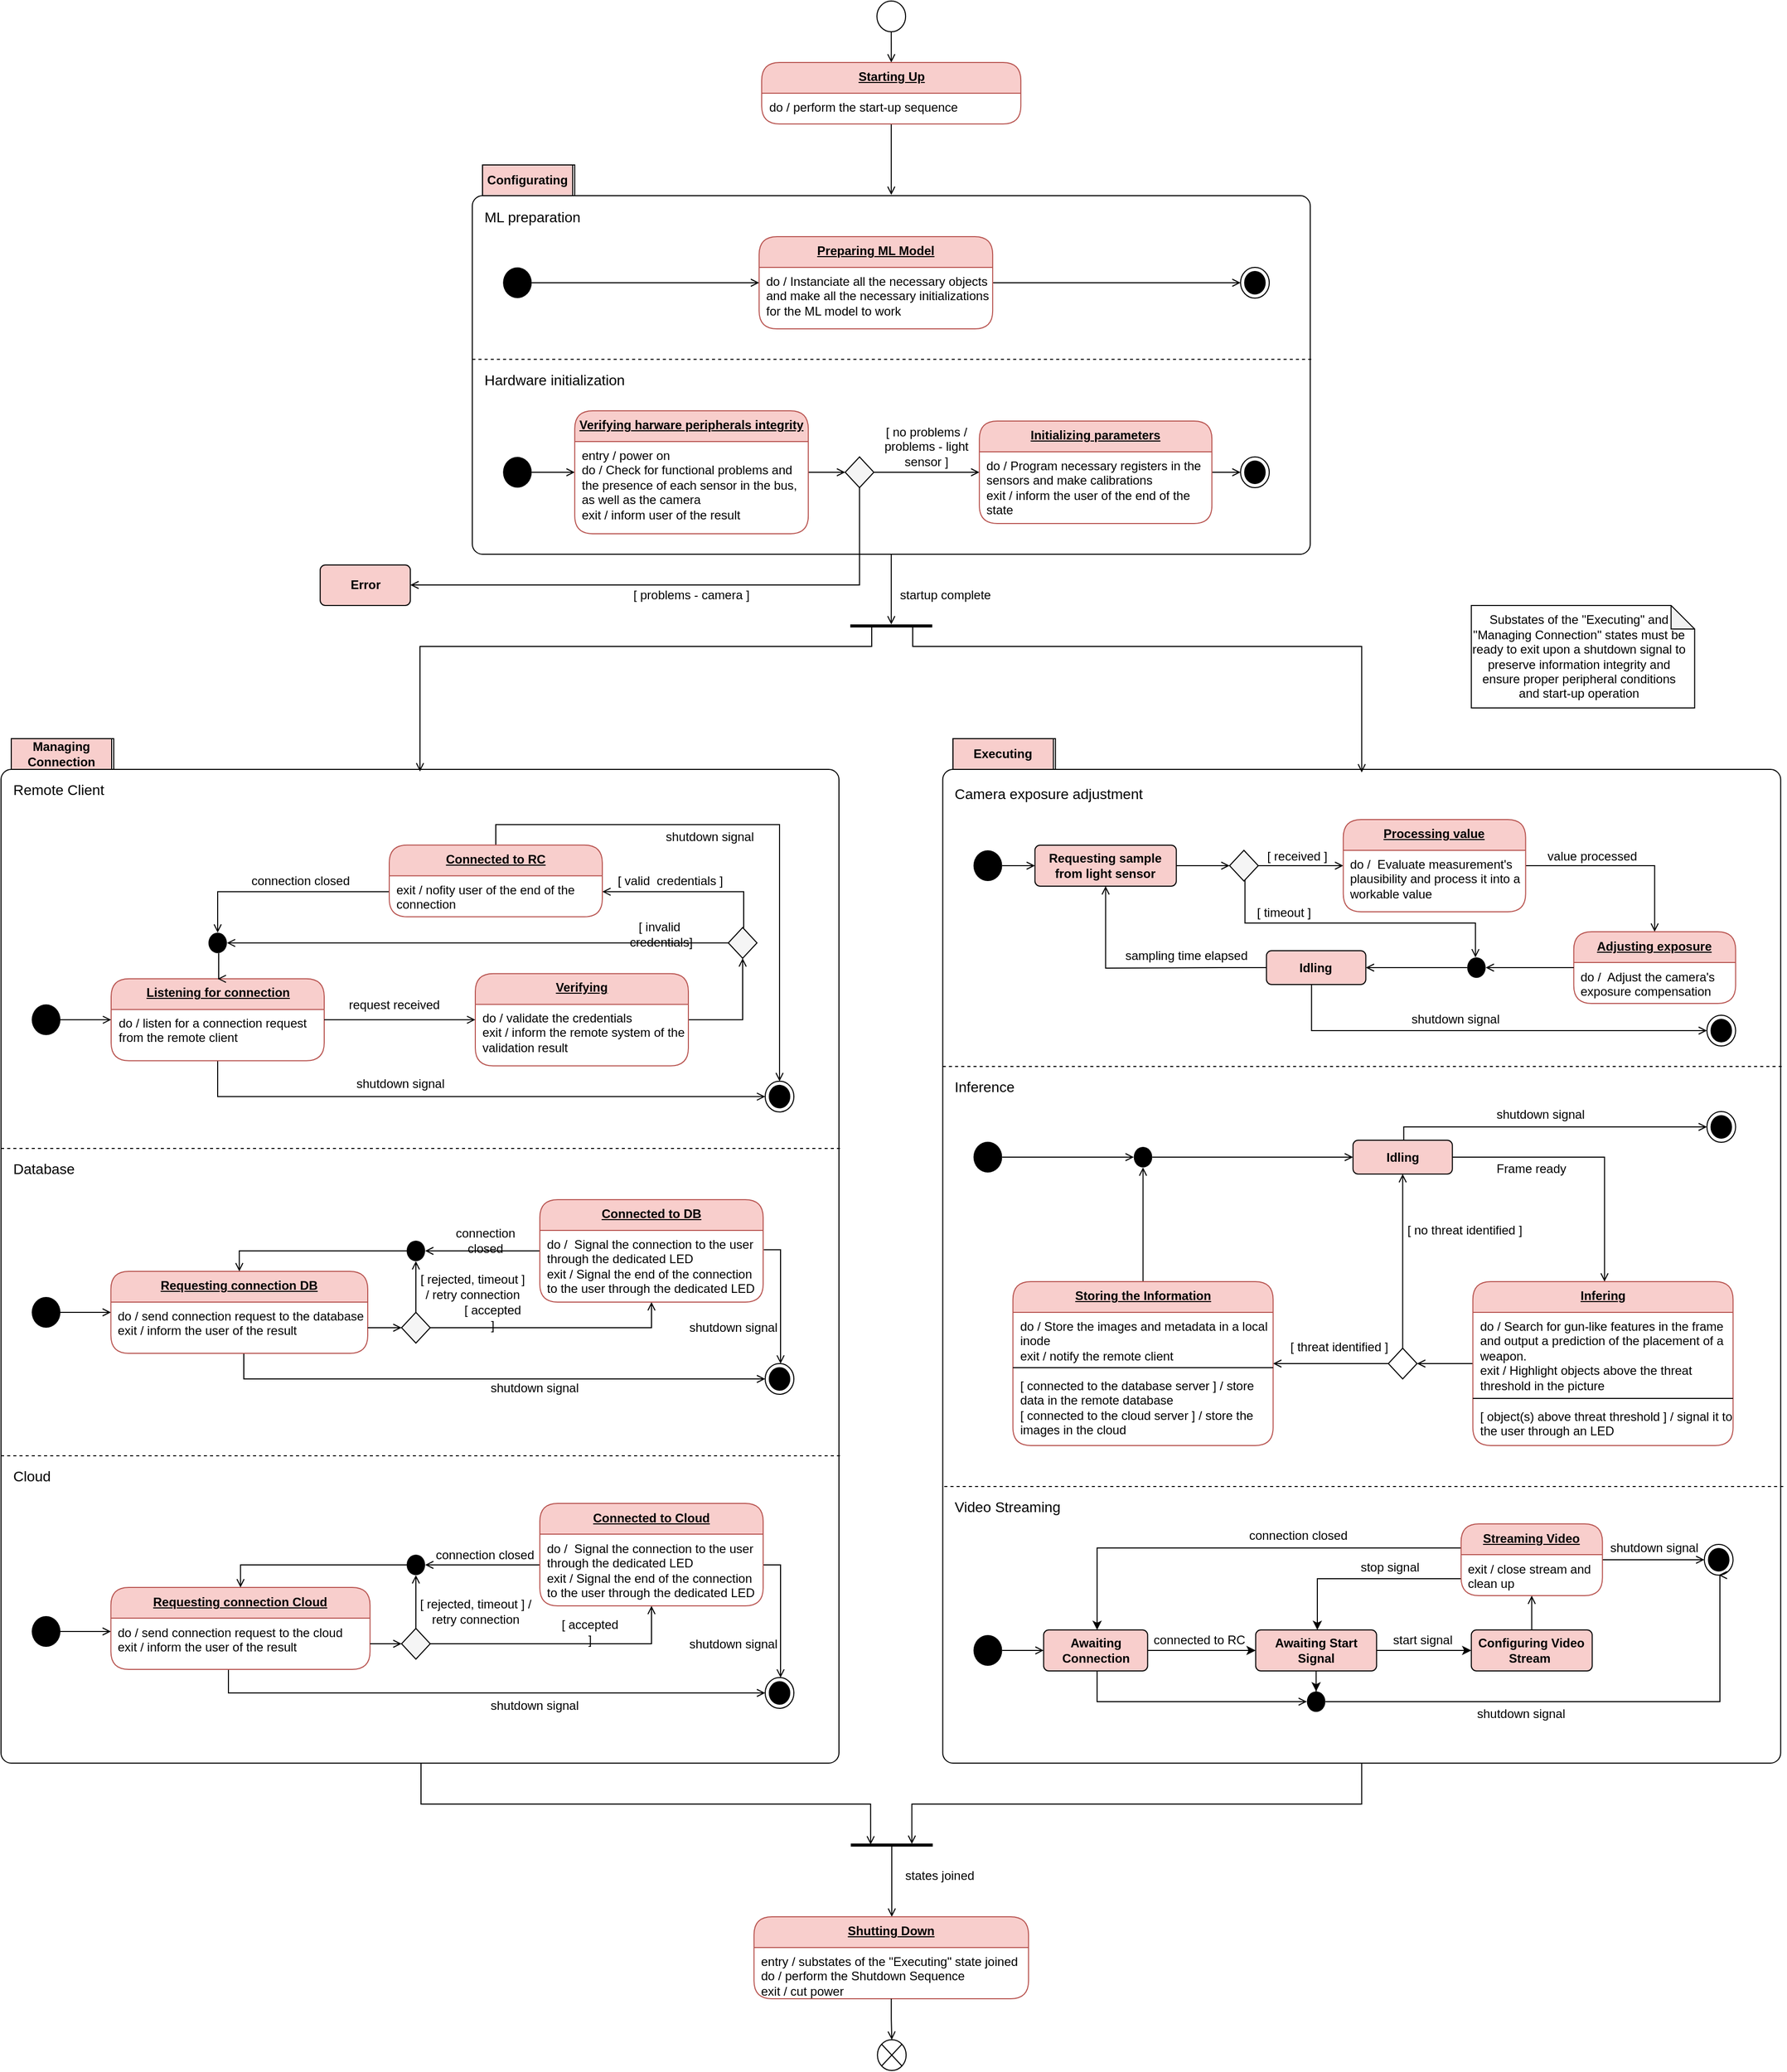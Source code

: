 <mxfile version="13.9.9" type="device" pages="2"><diagram name="Page-1" id="58cdce13-f638-feb5-8d6f-7d28b1aa9fa0"><mxGraphModel dx="4203" dy="3267" grid="1" gridSize="10" guides="1" tooltips="1" connect="1" arrows="1" fold="1" page="1" pageScale="1" pageWidth="1100" pageHeight="850" background="#ffffff" math="0" shadow="0"><root><mxCell id="0"/><mxCell id="1" parent="0"/><mxCell id="DucADYcGJqAcF8VRF9Ns-24" value="&lt;span style=&quot;font-weight: 700&quot;&gt;Configuration&lt;/span&gt;" style="shape=folder;align=center;verticalAlign=middle;fontStyle=0;tabWidth=100;tabHeight=30;tabPosition=left;html=1;boundedLbl=1;labelInHeader=1;rounded=1;absoluteArcSize=1;arcSize=10;" parent="1" vertex="1"><mxGeometry x="-408.92" y="-400" width="818" height="380" as="geometry"/></mxCell><mxCell id="fV2IdBADCiUxupxXAajR-170" style="edgeStyle=orthogonalEdgeStyle;rounded=0;orthogonalLoop=1;jettySize=auto;html=1;endArrow=open;endFill=0;" parent="1" source="DucADYcGJqAcF8VRF9Ns-26" target="fV2IdBADCiUxupxXAajR-7" edge="1"><mxGeometry relative="1" as="geometry"/></mxCell><mxCell id="DucADYcGJqAcF8VRF9Ns-26" value="" style="ellipse;fillColor=#ffffff;strokeColor=#000000;align=left;" parent="1" vertex="1"><mxGeometry x="-13.92" y="-560" width="28" height="30" as="geometry"/></mxCell><mxCell id="DucADYcGJqAcF8VRF9Ns-31" value="" style="ellipse;fillColor=#000000;strokeColor=none;align=left;" parent="1" vertex="1"><mxGeometry x="-378.92" y="-115" width="28" height="30" as="geometry"/></mxCell><mxCell id="DucADYcGJqAcF8VRF9Ns-62" style="edgeStyle=orthogonalEdgeStyle;rounded=0;orthogonalLoop=1;jettySize=auto;html=1;startArrow=none;startFill=0;endArrow=open;endFill=0;" parent="1" source="DucADYcGJqAcF8VRF9Ns-34" target="DucADYcGJqAcF8VRF9Ns-65" edge="1"><mxGeometry relative="1" as="geometry"><mxPoint x="-38.92" y="-100" as="targetPoint"/></mxGeometry></mxCell><mxCell id="DucADYcGJqAcF8VRF9Ns-74" style="edgeStyle=orthogonalEdgeStyle;rounded=0;orthogonalLoop=1;jettySize=auto;html=1;entryX=1;entryY=0.5;entryDx=0;entryDy=0;startArrow=open;startFill=0;endArrow=none;endFill=0;" parent="1" source="DucADYcGJqAcF8VRF9Ns-34" target="DucADYcGJqAcF8VRF9Ns-31" edge="1"><mxGeometry relative="1" as="geometry"/></mxCell><mxCell id="DucADYcGJqAcF8VRF9Ns-34" value="Verifying harware peripherals integrity" style="swimlane;fontStyle=5;align=center;verticalAlign=top;childLayout=stackLayout;horizontal=1;startSize=30;horizontalStack=0;resizeParent=1;resizeParentMax=0;resizeLast=0;collapsible=0;marginBottom=0;html=1;rounded=1;absoluteArcSize=1;arcSize=35;whiteSpace=wrap;strokeColor=#b85450;fillColor=#f8cecc;" parent="1" vertex="1"><mxGeometry x="-308.92" y="-160" width="228" height="120" as="geometry"/></mxCell><mxCell id="DucADYcGJqAcF8VRF9Ns-36" value="entry / power on&#10;do / Check for functional problems and the presence of each sensor in the bus, as well as the camera&#10;exit / inform user of the result" style="fillColor=none;strokeColor=none;align=left;verticalAlign=top;spacingLeft=5;whiteSpace=wrap;" parent="DucADYcGJqAcF8VRF9Ns-34" vertex="1"><mxGeometry y="30" width="228" height="90" as="geometry"/></mxCell><mxCell id="DucADYcGJqAcF8VRF9Ns-73" style="edgeStyle=orthogonalEdgeStyle;rounded=0;orthogonalLoop=1;jettySize=auto;html=1;entryX=0;entryY=0.5;entryDx=0;entryDy=0;startArrow=none;startFill=0;endArrow=open;endFill=0;" parent="1" source="DucADYcGJqAcF8VRF9Ns-57" target="DucADYcGJqAcF8VRF9Ns-72" edge="1"><mxGeometry relative="1" as="geometry"/></mxCell><mxCell id="DucADYcGJqAcF8VRF9Ns-57" value="Initializing parameters" style="swimlane;fontStyle=5;align=center;verticalAlign=top;childLayout=stackLayout;horizontal=1;startSize=30;horizontalStack=0;resizeParent=1;resizeParentMax=0;resizeLast=0;collapsible=0;marginBottom=0;html=1;rounded=1;absoluteArcSize=1;arcSize=35;whiteSpace=wrap;strokeColor=#b85450;fillColor=#f8cecc;" parent="1" vertex="1"><mxGeometry x="86.08" y="-150" width="227" height="100" as="geometry"/></mxCell><mxCell id="DucADYcGJqAcF8VRF9Ns-58" value="do / Program necessary registers in the sensors and make calibrations&#10;exit / inform the user of the end of the state" style="fillColor=none;strokeColor=none;align=left;verticalAlign=top;spacingLeft=5;whiteSpace=wrap;" parent="DucADYcGJqAcF8VRF9Ns-57" vertex="1"><mxGeometry y="30" width="227" height="70" as="geometry"/></mxCell><mxCell id="DucADYcGJqAcF8VRF9Ns-63" value="[ no problems / problems - light sensor&amp;nbsp;]" style="text;html=1;strokeColor=none;fillColor=none;align=center;verticalAlign=middle;whiteSpace=wrap;rounded=0;" parent="1" vertex="1"><mxGeometry x="-14.92" y="-135" width="99" height="20" as="geometry"/></mxCell><mxCell id="DucADYcGJqAcF8VRF9Ns-66" style="edgeStyle=orthogonalEdgeStyle;rounded=0;orthogonalLoop=1;jettySize=auto;html=1;exitX=1;exitY=0.5;exitDx=0;exitDy=0;startArrow=none;startFill=0;endArrow=open;endFill=0;" parent="1" source="DucADYcGJqAcF8VRF9Ns-65" target="DucADYcGJqAcF8VRF9Ns-57" edge="1"><mxGeometry relative="1" as="geometry"><Array as="points"/></mxGeometry></mxCell><mxCell id="DucADYcGJqAcF8VRF9Ns-69" style="edgeStyle=orthogonalEdgeStyle;rounded=0;orthogonalLoop=1;jettySize=auto;html=1;exitX=0.5;exitY=1;exitDx=0;exitDy=0;startArrow=none;startFill=0;endArrow=open;endFill=0;" parent="1" source="DucADYcGJqAcF8VRF9Ns-65" target="DucADYcGJqAcF8VRF9Ns-154" edge="1"><mxGeometry relative="1" as="geometry"><mxPoint x="818.83" y="-142" as="targetPoint"/><Array as="points"><mxPoint x="-30" y="10"/></Array></mxGeometry></mxCell><mxCell id="DucADYcGJqAcF8VRF9Ns-65" value="" style="rhombus;fillColor=#f5f5f5;fontColor=#333333;" parent="1" vertex="1"><mxGeometry x="-44.92" y="-115" width="28" height="30" as="geometry"/></mxCell><mxCell id="DucADYcGJqAcF8VRF9Ns-70" value="[ problems - camera ]" style="text;html=1;strokeColor=none;fillColor=none;align=center;verticalAlign=middle;whiteSpace=wrap;rounded=0;" parent="1" vertex="1"><mxGeometry x="-258.92" y="10" width="128" height="20" as="geometry"/></mxCell><mxCell id="DucADYcGJqAcF8VRF9Ns-72" value="" style="ellipse;html=1;shape=endState;fillColor=#000000;strokeColor=#000000;align=left;" parent="1" vertex="1"><mxGeometry x="341.08" y="-115" width="28" height="30" as="geometry"/></mxCell><mxCell id="DucADYcGJqAcF8VRF9Ns-78" value="startup complete" style="text;html=1;strokeColor=none;fillColor=none;align=center;verticalAlign=middle;whiteSpace=wrap;rounded=0;" parent="1" vertex="1"><mxGeometry x="1" y="10" width="104" height="20" as="geometry"/></mxCell><mxCell id="fV2IdBADCiUxupxXAajR-167" style="edgeStyle=orthogonalEdgeStyle;rounded=0;orthogonalLoop=1;jettySize=auto;html=1;endArrow=open;endFill=0;entryX=0.128;entryY=0.255;entryDx=0;entryDy=0;entryPerimeter=0;" parent="1" source="DucADYcGJqAcF8VRF9Ns-80" target="fV2IdBADCiUxupxXAajR-166" edge="1"><mxGeometry relative="1" as="geometry"><Array as="points"><mxPoint x="460" y="1200"/><mxPoint x="21" y="1200"/></Array></mxGeometry></mxCell><mxCell id="DucADYcGJqAcF8VRF9Ns-80" value="Execution" style="shape=folder;align=center;verticalAlign=middle;fontStyle=0;tabWidth=110;tabHeight=30;tabPosition=left;html=1;boundedLbl=1;labelInHeader=1;rounded=1;absoluteArcSize=1;arcSize=10;" parent="1" vertex="1"><mxGeometry x="50.33" y="160" width="818" height="1000" as="geometry"/></mxCell><mxCell id="DucADYcGJqAcF8VRF9Ns-86" style="edgeStyle=orthogonalEdgeStyle;rounded=0;orthogonalLoop=1;jettySize=auto;html=1;startArrow=none;startFill=0;endArrow=open;endFill=0;entryX=0;entryY=0.5;entryDx=0;entryDy=0;" parent="1" source="DucADYcGJqAcF8VRF9Ns-85" target="DucADYcGJqAcF8VRF9Ns-94" edge="1"><mxGeometry relative="1" as="geometry"><mxPoint x="170.33" y="284" as="targetPoint"/><Array as="points"><mxPoint x="120.33" y="284"/><mxPoint x="120.33" y="284"/></Array></mxGeometry></mxCell><mxCell id="DucADYcGJqAcF8VRF9Ns-85" value="" style="ellipse;fillColor=#000000;strokeColor=none;align=left;" parent="1" vertex="1"><mxGeometry x="80.33" y="269" width="28" height="30" as="geometry"/></mxCell><mxCell id="DucADYcGJqAcF8VRF9Ns-96" style="edgeStyle=orthogonalEdgeStyle;rounded=0;orthogonalLoop=1;jettySize=auto;html=1;entryX=0;entryY=0.5;entryDx=0;entryDy=0;startArrow=none;startFill=0;endArrow=open;endFill=0;" parent="1" source="DucADYcGJqAcF8VRF9Ns-94" target="DucADYcGJqAcF8VRF9Ns-95" edge="1"><mxGeometry relative="1" as="geometry"/></mxCell><mxCell id="DucADYcGJqAcF8VRF9Ns-94" value="&lt;span&gt;Requesting sample from light sensor&lt;/span&gt;" style="html=1;align=center;verticalAlign=middle;rounded=1;absoluteArcSize=1;arcSize=10;dashed=0;whiteSpace=wrap;fillColor=#f8cecc;fontStyle=1;" parent="1" vertex="1"><mxGeometry x="140.33" y="264" width="138" height="40" as="geometry"/></mxCell><mxCell id="DucADYcGJqAcF8VRF9Ns-100" style="edgeStyle=orthogonalEdgeStyle;rounded=0;orthogonalLoop=1;jettySize=auto;html=1;exitX=1;exitY=0.5;exitDx=0;exitDy=0;startArrow=none;startFill=0;endArrow=open;endFill=0;" parent="1" source="DucADYcGJqAcF8VRF9Ns-95" target="DucADYcGJqAcF8VRF9Ns-102" edge="1"><mxGeometry relative="1" as="geometry"><mxPoint x="430.33" y="284" as="targetPoint"/></mxGeometry></mxCell><mxCell id="fV2IdBADCiUxupxXAajR-5" style="edgeStyle=orthogonalEdgeStyle;rounded=0;orthogonalLoop=1;jettySize=auto;html=1;endArrow=open;endFill=0;" parent="1" source="DucADYcGJqAcF8VRF9Ns-95" target="fV2IdBADCiUxupxXAajR-3" edge="1"><mxGeometry relative="1" as="geometry"><Array as="points"><mxPoint x="345.33" y="340"/><mxPoint x="570.33" y="340"/></Array></mxGeometry></mxCell><mxCell id="DucADYcGJqAcF8VRF9Ns-95" value="" style="rhombus;align=left;fillColor=#f5f5f5;fontColor=#333333;" parent="1" vertex="1"><mxGeometry x="330.33" y="269" width="28" height="30" as="geometry"/></mxCell><mxCell id="DucADYcGJqAcF8VRF9Ns-98" value="[ timeout ]" style="text;html=1;strokeColor=none;fillColor=none;align=center;verticalAlign=middle;whiteSpace=wrap;rounded=0;" parent="1" vertex="1"><mxGeometry x="350.33" y="320" width="66.5" height="20" as="geometry"/></mxCell><mxCell id="DucADYcGJqAcF8VRF9Ns-101" value="[ received ]" style="text;html=1;strokeColor=none;fillColor=none;align=center;verticalAlign=middle;whiteSpace=wrap;rounded=0;" parent="1" vertex="1"><mxGeometry x="366.33" y="264.5" width="61" height="20" as="geometry"/></mxCell><mxCell id="mXYx6gCEeJwD251SfYrL-19" style="edgeStyle=orthogonalEdgeStyle;rounded=0;orthogonalLoop=1;jettySize=auto;html=1;endArrow=open;endFill=0;" parent="1" source="DucADYcGJqAcF8VRF9Ns-102" target="DucADYcGJqAcF8VRF9Ns-157" edge="1"><mxGeometry relative="1" as="geometry"><Array as="points"/><mxPoint x="736.33" y="284" as="targetPoint"/></mxGeometry></mxCell><mxCell id="DucADYcGJqAcF8VRF9Ns-102" value="Processing value" style="swimlane;fontStyle=5;align=center;verticalAlign=top;childLayout=stackLayout;horizontal=1;startSize=30;horizontalStack=0;resizeParent=1;resizeParentMax=0;resizeLast=0;collapsible=0;marginBottom=0;html=1;rounded=1;absoluteArcSize=1;arcSize=35;whiteSpace=wrap;strokeColor=#b85450;fillColor=#f8cecc;" parent="1" vertex="1"><mxGeometry x="441.33" y="239" width="178" height="90" as="geometry"/></mxCell><mxCell id="DucADYcGJqAcF8VRF9Ns-103" value="do /  Evaluate measurement's plausibility and process it into a workable value" style="fillColor=none;strokeColor=none;align=left;verticalAlign=top;spacingLeft=5;whiteSpace=wrap;" parent="DucADYcGJqAcF8VRF9Ns-102" vertex="1"><mxGeometry y="30" width="178" height="60" as="geometry"/></mxCell><mxCell id="DucADYcGJqAcF8VRF9Ns-113" style="edgeStyle=orthogonalEdgeStyle;rounded=0;orthogonalLoop=1;jettySize=auto;html=1;entryX=0.5;entryY=1;entryDx=0;entryDy=0;startArrow=none;startFill=0;endArrow=open;endFill=0;exitX=0;exitY=0.5;exitDx=0;exitDy=0;" parent="1" source="DucADYcGJqAcF8VRF9Ns-108" target="DucADYcGJqAcF8VRF9Ns-94" edge="1"><mxGeometry relative="1" as="geometry"><Array as="points"><mxPoint x="321.33" y="384"/><mxPoint x="210.33" y="384"/></Array></mxGeometry></mxCell><mxCell id="DmFrZ-7UMDf8c-4upSN6-41" style="edgeStyle=orthogonalEdgeStyle;rounded=0;orthogonalLoop=1;jettySize=auto;html=1;exitX=0.5;exitY=1;exitDx=0;exitDy=0;endArrow=open;endFill=0;" parent="1" source="DucADYcGJqAcF8VRF9Ns-108" target="DmFrZ-7UMDf8c-4upSN6-40" edge="1"><mxGeometry relative="1" as="geometry"><Array as="points"><mxPoint x="410.33" y="445"/></Array></mxGeometry></mxCell><mxCell id="DucADYcGJqAcF8VRF9Ns-108" value="&lt;span&gt;Idling&lt;/span&gt;" style="html=1;align=center;verticalAlign=middle;rounded=1;absoluteArcSize=1;arcSize=10;dashed=0;whiteSpace=wrap;fillColor=#f8cecc;fontStyle=1;" parent="1" vertex="1"><mxGeometry x="366.33" y="367" width="97" height="33" as="geometry"/></mxCell><mxCell id="DucADYcGJqAcF8VRF9Ns-114" value="sampling time elapsed&amp;nbsp;" style="text;html=1;strokeColor=none;fillColor=none;align=center;verticalAlign=middle;whiteSpace=wrap;rounded=0;" parent="1" vertex="1"><mxGeometry x="216.33" y="360" width="148" height="23" as="geometry"/></mxCell><mxCell id="DucADYcGJqAcF8VRF9Ns-124" value="" style="endArrow=none;dashed=1;html=1;" parent="1" edge="1"><mxGeometry width="50" height="50" relative="1" as="geometry"><mxPoint x="50.33" y="480" as="sourcePoint"/><mxPoint x="870.33" y="480" as="targetPoint"/></mxGeometry></mxCell><mxCell id="DmFrZ-7UMDf8c-4upSN6-38" style="edgeStyle=orthogonalEdgeStyle;rounded=0;orthogonalLoop=1;jettySize=auto;html=1;endArrow=open;endFill=0;" parent="1" source="DucADYcGJqAcF8VRF9Ns-126" target="DmFrZ-7UMDf8c-4upSN6-36" edge="1"><mxGeometry relative="1" as="geometry"/></mxCell><mxCell id="DucADYcGJqAcF8VRF9Ns-126" value="" style="ellipse;fillColor=#000000;strokeColor=none;align=left;" parent="1" vertex="1"><mxGeometry x="80.33" y="553.5" width="28" height="30" as="geometry"/></mxCell><mxCell id="DucADYcGJqAcF8VRF9Ns-141" style="edgeStyle=orthogonalEdgeStyle;rounded=0;orthogonalLoop=1;jettySize=auto;html=1;startArrow=none;startFill=0;endArrow=open;endFill=0;" parent="1" source="mXYx6gCEeJwD251SfYrL-42" target="mXYx6gCEeJwD251SfYrL-59" edge="1"><mxGeometry relative="1" as="geometry"><mxPoint x="512.33" y="547" as="sourcePoint"/><mxPoint x="498.33" y="547" as="targetPoint"/><Array as="points"><mxPoint x="696.33" y="568"/></Array></mxGeometry></mxCell><mxCell id="DucADYcGJqAcF8VRF9Ns-142" value="Frame ready" style="text;html=1;strokeColor=none;fillColor=none;align=center;verticalAlign=middle;whiteSpace=wrap;rounded=0;" parent="1" vertex="1"><mxGeometry x="560.33" y="570" width="130" height="20" as="geometry"/></mxCell><mxCell id="DucADYcGJqAcF8VRF9Ns-154" value="&lt;span&gt;Error&lt;br&gt;&lt;/span&gt;" style="html=1;align=center;verticalAlign=middle;rounded=1;absoluteArcSize=1;arcSize=10;dashed=0;whiteSpace=wrap;fillColor=#f8cecc;fontStyle=1;" parent="1" vertex="1"><mxGeometry x="-557.42" y="-9.5" width="88" height="39.5" as="geometry"/></mxCell><mxCell id="y1EkUKJv1nsZzIBOfivF-90" style="edgeStyle=orthogonalEdgeStyle;rounded=0;orthogonalLoop=1;jettySize=auto;html=1;endArrow=open;endFill=0;fontSize=26;" parent="1" source="fV2IdBADCiUxupxXAajR-3" target="DucADYcGJqAcF8VRF9Ns-108" edge="1"><mxGeometry relative="1" as="geometry"/></mxCell><mxCell id="DucADYcGJqAcF8VRF9Ns-157" value="Adjusting exposure" style="swimlane;fontStyle=5;align=center;verticalAlign=top;childLayout=stackLayout;horizontal=1;startSize=30;horizontalStack=0;resizeParent=1;resizeParentMax=0;resizeLast=0;collapsible=0;marginBottom=0;html=1;rounded=1;absoluteArcSize=1;arcSize=35;whiteSpace=wrap;strokeColor=#b85450;fillColor=#f8cecc;" parent="1" vertex="1"><mxGeometry x="666.33" y="348.5" width="158" height="70" as="geometry"/></mxCell><mxCell id="DucADYcGJqAcF8VRF9Ns-158" value="do /  Adjust the camera's exposure compensation" style="fillColor=none;strokeColor=none;align=left;verticalAlign=top;spacingLeft=5;whiteSpace=wrap;" parent="DucADYcGJqAcF8VRF9Ns-157" vertex="1"><mxGeometry y="30" width="158" height="40" as="geometry"/></mxCell><mxCell id="DucADYcGJqAcF8VRF9Ns-166" value="Executing" style="rounded=0;whiteSpace=wrap;html=1;align=center;fillColor=#f8cecc;fontStyle=1;" parent="1" vertex="1"><mxGeometry x="60.33" y="160" width="98" height="30" as="geometry"/></mxCell><mxCell id="DucADYcGJqAcF8VRF9Ns-167" value="Configurating" style="rounded=0;whiteSpace=wrap;html=1;align=center;fillColor=#f8cecc;fontStyle=1;" parent="1" vertex="1"><mxGeometry x="-398.92" y="-400" width="88" height="30" as="geometry"/></mxCell><mxCell id="mXYx6gCEeJwD251SfYrL-16" value="value processed" style="text;html=1;strokeColor=none;fillColor=none;align=center;verticalAlign=middle;whiteSpace=wrap;rounded=0;" parent="1" vertex="1"><mxGeometry x="639.33" y="264.5" width="91" height="20" as="geometry"/></mxCell><mxCell id="DmFrZ-7UMDf8c-4upSN6-47" style="edgeStyle=orthogonalEdgeStyle;rounded=0;orthogonalLoop=1;jettySize=auto;html=1;endArrow=open;endFill=0;" parent="1" source="mXYx6gCEeJwD251SfYrL-42" target="DmFrZ-7UMDf8c-4upSN6-46" edge="1"><mxGeometry relative="1" as="geometry"><Array as="points"><mxPoint x="500.33" y="539"/></Array></mxGeometry></mxCell><mxCell id="mXYx6gCEeJwD251SfYrL-42" value="&lt;span&gt;Idling&lt;/span&gt;" style="html=1;align=center;verticalAlign=middle;rounded=1;absoluteArcSize=1;arcSize=10;dashed=0;whiteSpace=wrap;fillColor=#f8cecc;fontStyle=1;" parent="1" vertex="1"><mxGeometry x="450.83" y="552" width="97" height="33" as="geometry"/></mxCell><mxCell id="y1EkUKJv1nsZzIBOfivF-97" style="edgeStyle=orthogonalEdgeStyle;rounded=0;orthogonalLoop=1;jettySize=auto;html=1;endArrow=open;endFill=0;fontSize=26;" parent="1" source="mXYx6gCEeJwD251SfYrL-59" target="y1EkUKJv1nsZzIBOfivF-94" edge="1"><mxGeometry relative="1" as="geometry"><mxPoint x="698.33" y="700" as="targetPoint"/></mxGeometry></mxCell><mxCell id="mXYx6gCEeJwD251SfYrL-59" value="Infering" style="swimlane;fontStyle=5;align=center;verticalAlign=top;childLayout=stackLayout;horizontal=1;startSize=30;horizontalStack=0;resizeParent=1;resizeParentMax=0;resizeLast=0;collapsible=0;marginBottom=0;html=1;rounded=1;absoluteArcSize=1;arcSize=35;whiteSpace=wrap;strokeColor=#b85450;fillColor=#f8cecc;" parent="1" vertex="1"><mxGeometry x="567.83" y="690" width="254" height="160" as="geometry"/></mxCell><mxCell id="mXYx6gCEeJwD251SfYrL-60" value="do / Search for gun-like features in the frame and output a prediction of the placement of a weapon.&#10;exit / Highlight objects above the threat threshold in the picture" style="fillColor=none;strokeColor=none;align=left;verticalAlign=top;spacingLeft=5;whiteSpace=wrap;" parent="mXYx6gCEeJwD251SfYrL-59" vertex="1"><mxGeometry y="30" width="254" height="80" as="geometry"/></mxCell><mxCell id="mXYx6gCEeJwD251SfYrL-61" value="" style="line;strokeWidth=1;fillColor=none;align=left;verticalAlign=middle;spacingTop=-1;spacingLeft=3;spacingRight=3;rotatable=0;labelPosition=right;points=[];portConstraint=eastwest;" parent="mXYx6gCEeJwD251SfYrL-59" vertex="1"><mxGeometry y="110" width="254" height="8" as="geometry"/></mxCell><mxCell id="mXYx6gCEeJwD251SfYrL-62" value="[ object(s) above threat threshold ] / signal it to the user through an LED" style="text;html=1;strokeColor=none;fillColor=none;align=left;verticalAlign=top;whiteSpace=wrap;rounded=0;spacingLeft=5;" parent="mXYx6gCEeJwD251SfYrL-59" vertex="1"><mxGeometry y="118" width="254" height="42" as="geometry"/></mxCell><mxCell id="mXYx6gCEeJwD251SfYrL-88" style="edgeStyle=orthogonalEdgeStyle;rounded=0;orthogonalLoop=1;jettySize=auto;html=1;endArrow=open;endFill=0;" parent="1" source="mXYx6gCEeJwD251SfYrL-81" target="mXYx6gCEeJwD251SfYrL-87" edge="1"><mxGeometry relative="1" as="geometry"/></mxCell><mxCell id="mXYx6gCEeJwD251SfYrL-81" value="Preparing ML Model" style="swimlane;fontStyle=5;align=center;verticalAlign=top;childLayout=stackLayout;horizontal=1;startSize=30;horizontalStack=0;resizeParent=1;resizeParentMax=0;resizeLast=0;collapsible=0;marginBottom=0;html=1;rounded=1;absoluteArcSize=1;arcSize=35;whiteSpace=wrap;strokeColor=#b85450;fillColor=#f8cecc;" parent="1" vertex="1"><mxGeometry x="-128.92" y="-330" width="228" height="90" as="geometry"/></mxCell><mxCell id="mXYx6gCEeJwD251SfYrL-82" value="do / Instanciate all the necessary objects and make all the necessary initializations for the ML model to work" style="fillColor=none;strokeColor=none;align=left;verticalAlign=top;spacingLeft=5;whiteSpace=wrap;" parent="mXYx6gCEeJwD251SfYrL-81" vertex="1"><mxGeometry y="30" width="228" height="60" as="geometry"/></mxCell><mxCell id="mXYx6gCEeJwD251SfYrL-83" value="" style="endArrow=none;dashed=1;html=1;" parent="1" edge="1"><mxGeometry width="50" height="50" relative="1" as="geometry"><mxPoint x="-408.92" y="-210.29" as="sourcePoint"/><mxPoint x="411.08" y="-210.29" as="targetPoint"/></mxGeometry></mxCell><mxCell id="mXYx6gCEeJwD251SfYrL-86" style="edgeStyle=orthogonalEdgeStyle;rounded=0;orthogonalLoop=1;jettySize=auto;html=1;endArrow=open;endFill=0;" parent="1" source="mXYx6gCEeJwD251SfYrL-85" target="mXYx6gCEeJwD251SfYrL-81" edge="1"><mxGeometry relative="1" as="geometry"/></mxCell><mxCell id="mXYx6gCEeJwD251SfYrL-85" value="" style="ellipse;fillColor=#000000;strokeColor=none;align=left;" parent="1" vertex="1"><mxGeometry x="-378.92" y="-300" width="28" height="30" as="geometry"/></mxCell><mxCell id="mXYx6gCEeJwD251SfYrL-87" value="" style="ellipse;html=1;shape=endState;fillColor=#000000;strokeColor=#000000;align=left;" parent="1" vertex="1"><mxGeometry x="341.08" y="-300" width="28" height="30" as="geometry"/></mxCell><mxCell id="mXYx6gCEeJwD251SfYrL-89" value="Camera exposure adjustment" style="text;html=1;strokeColor=none;fillColor=none;align=left;verticalAlign=middle;whiteSpace=wrap;rounded=0;fontSize=14;" parent="1" vertex="1"><mxGeometry x="60.33" y="204" width="188" height="20" as="geometry"/></mxCell><mxCell id="mXYx6gCEeJwD251SfYrL-91" value="Inference" style="text;html=1;strokeColor=none;fillColor=none;align=left;verticalAlign=middle;whiteSpace=wrap;rounded=0;fontSize=14;" parent="1" vertex="1"><mxGeometry x="60.33" y="490" width="168" height="20" as="geometry"/></mxCell><mxCell id="mXYx6gCEeJwD251SfYrL-101" value="Hardware initialization" style="text;html=1;strokeColor=none;fillColor=none;align=left;verticalAlign=middle;whiteSpace=wrap;rounded=0;fontSize=14;" parent="1" vertex="1"><mxGeometry x="-398.92" y="-200" width="168" height="20" as="geometry"/></mxCell><mxCell id="-PKp7zGhGUASxDvbeUwi-1" value="ML preparation" style="text;html=1;strokeColor=none;fillColor=none;align=left;verticalAlign=middle;whiteSpace=wrap;rounded=0;fontSize=14;" parent="1" vertex="1"><mxGeometry x="-398.92" y="-359" width="168" height="20" as="geometry"/></mxCell><mxCell id="DmFrZ-7UMDf8c-4upSN6-2" style="edgeStyle=orthogonalEdgeStyle;rounded=0;orthogonalLoop=1;jettySize=auto;html=1;entryX=0.5;entryY=1;entryDx=0;entryDy=0;endArrow=open;endFill=0;" parent="1" source="y1EkUKJv1nsZzIBOfivF-94" target="mXYx6gCEeJwD251SfYrL-42" edge="1"><mxGeometry relative="1" as="geometry"/></mxCell><mxCell id="DmFrZ-7UMDf8c-4upSN6-3" style="edgeStyle=orthogonalEdgeStyle;rounded=0;orthogonalLoop=1;jettySize=auto;html=1;endArrow=open;endFill=0;" parent="1" source="y1EkUKJv1nsZzIBOfivF-94" target="DmFrZ-7UMDf8c-4upSN6-27" edge="1"><mxGeometry relative="1" as="geometry"><mxPoint x="950.33" y="800" as="targetPoint"/></mxGeometry></mxCell><mxCell id="y1EkUKJv1nsZzIBOfivF-94" value="" style="rhombus;align=left;" parent="1" vertex="1"><mxGeometry x="485.33" y="755" width="28" height="30" as="geometry"/></mxCell><mxCell id="DmFrZ-7UMDf8c-4upSN6-4" value="[ threat identified ]" style="text;html=1;strokeColor=none;fillColor=none;align=center;verticalAlign=middle;whiteSpace=wrap;rounded=0;" parent="1" vertex="1"><mxGeometry x="382.58" y="744" width="108.5" height="20" as="geometry"/></mxCell><mxCell id="DmFrZ-7UMDf8c-4upSN6-5" value="[ no threat identified ]" style="text;html=1;strokeColor=none;fillColor=none;align=center;verticalAlign=middle;whiteSpace=wrap;rounded=0;" parent="1" vertex="1"><mxGeometry x="501.33" y="630" width="118" height="20" as="geometry"/></mxCell><mxCell id="DmFrZ-7UMDf8c-4upSN6-37" style="edgeStyle=orthogonalEdgeStyle;rounded=0;orthogonalLoop=1;jettySize=auto;html=1;entryX=0.5;entryY=1;entryDx=0;entryDy=0;endArrow=open;endFill=0;" parent="1" source="DmFrZ-7UMDf8c-4upSN6-27" target="DmFrZ-7UMDf8c-4upSN6-36" edge="1"><mxGeometry relative="1" as="geometry"/></mxCell><mxCell id="DmFrZ-7UMDf8c-4upSN6-27" value="Storing the Information" style="swimlane;fontStyle=5;align=center;verticalAlign=top;childLayout=stackLayout;horizontal=1;startSize=30;horizontalStack=0;resizeParent=1;resizeParentMax=0;resizeLast=0;collapsible=0;marginBottom=0;html=1;rounded=1;absoluteArcSize=1;arcSize=35;whiteSpace=wrap;strokeColor=#b85450;fillColor=#f8cecc;" parent="1" vertex="1"><mxGeometry x="118.83" y="690" width="254" height="160" as="geometry"/></mxCell><mxCell id="DmFrZ-7UMDf8c-4upSN6-28" value="do / Store the images and metadata in a local inode&#10;exit / notify the remote client" style="fillColor=none;strokeColor=none;align=left;verticalAlign=top;spacingLeft=5;whiteSpace=wrap;" parent="DmFrZ-7UMDf8c-4upSN6-27" vertex="1"><mxGeometry y="30" width="254" height="50" as="geometry"/></mxCell><mxCell id="DmFrZ-7UMDf8c-4upSN6-29" value="" style="line;strokeWidth=1;fillColor=none;align=left;verticalAlign=middle;spacingTop=-1;spacingLeft=3;spacingRight=3;rotatable=0;labelPosition=right;points=[];portConstraint=eastwest;" parent="DmFrZ-7UMDf8c-4upSN6-27" vertex="1"><mxGeometry y="80" width="254" height="8" as="geometry"/></mxCell><mxCell id="DmFrZ-7UMDf8c-4upSN6-30" value="[ connected to the database server ] / store data in the remote database&lt;br&gt;[ connected to the cloud server ] / store the images in the cloud" style="text;html=1;strokeColor=none;fillColor=none;align=left;verticalAlign=top;whiteSpace=wrap;rounded=0;spacingLeft=5;" parent="DmFrZ-7UMDf8c-4upSN6-27" vertex="1"><mxGeometry y="88" width="254" height="72" as="geometry"/></mxCell><mxCell id="DmFrZ-7UMDf8c-4upSN6-39" style="edgeStyle=orthogonalEdgeStyle;rounded=0;orthogonalLoop=1;jettySize=auto;html=1;endArrow=open;endFill=0;" parent="1" source="DmFrZ-7UMDf8c-4upSN6-36" target="mXYx6gCEeJwD251SfYrL-42" edge="1"><mxGeometry relative="1" as="geometry"/></mxCell><mxCell id="DmFrZ-7UMDf8c-4upSN6-36" value="" style="ellipse;fillColor=#000000;strokeColor=none;align=left;" parent="1" vertex="1"><mxGeometry x="236.83" y="558.5" width="18" height="20" as="geometry"/></mxCell><mxCell id="DmFrZ-7UMDf8c-4upSN6-40" value="" style="ellipse;html=1;shape=endState;fillColor=#000000;strokeColor=#000000;align=left;" parent="1" vertex="1"><mxGeometry x="796.33" y="430" width="28" height="30" as="geometry"/></mxCell><mxCell id="DmFrZ-7UMDf8c-4upSN6-42" value="shutdown signal" style="text;html=1;strokeColor=none;fillColor=none;align=center;verticalAlign=middle;whiteSpace=wrap;rounded=0;" parent="1" vertex="1"><mxGeometry x="477.33" y="422" width="148" height="23" as="geometry"/></mxCell><mxCell id="DmFrZ-7UMDf8c-4upSN6-46" value="" style="ellipse;html=1;shape=endState;fillColor=#000000;strokeColor=#000000;align=left;" parent="1" vertex="1"><mxGeometry x="796.33" y="524" width="28" height="30" as="geometry"/></mxCell><mxCell id="DmFrZ-7UMDf8c-4upSN6-48" value="shutdown signal" style="text;html=1;strokeColor=none;fillColor=none;align=center;verticalAlign=middle;whiteSpace=wrap;rounded=0;" parent="1" vertex="1"><mxGeometry x="560.33" y="515" width="148" height="23" as="geometry"/></mxCell><mxCell id="gvw09XMnTngjyBkT1reT-10" style="edgeStyle=orthogonalEdgeStyle;rounded=0;orthogonalLoop=1;jettySize=auto;html=1;endArrow=open;endFill=0;" parent="1" source="gvw09XMnTngjyBkT1reT-33" target="gvw09XMnTngjyBkT1reT-9" edge="1"><mxGeometry relative="1" as="geometry"><mxPoint x="678.33" y="1050" as="sourcePoint"/></mxGeometry></mxCell><mxCell id="gvw09XMnTngjyBkT1reT-32" style="edgeStyle=orthogonalEdgeStyle;rounded=0;orthogonalLoop=1;jettySize=auto;html=1;endArrow=open;endFill=0;" parent="1" source="gvw09XMnTngjyBkT1reT-6" target="gvw09XMnTngjyBkT1reT-27" edge="1"><mxGeometry relative="1" as="geometry"/></mxCell><mxCell id="gvw09XMnTngjyBkT1reT-6" value="" style="ellipse;fillColor=#000000;strokeColor=none;align=left;" parent="1" vertex="1"><mxGeometry x="80.33" y="1035" width="28" height="30" as="geometry"/></mxCell><mxCell id="gvw09XMnTngjyBkT1reT-9" value="" style="ellipse;html=1;shape=endState;fillColor=#000000;strokeColor=#000000;align=left;" parent="1" vertex="1"><mxGeometry x="793.83" y="946.5" width="28" height="30" as="geometry"/></mxCell><mxCell id="gvw09XMnTngjyBkT1reT-11" value="" style="endArrow=none;dashed=1;html=1;" parent="1" edge="1"><mxGeometry width="50" height="50" relative="1" as="geometry"><mxPoint x="51.83" y="890" as="sourcePoint"/><mxPoint x="871.83" y="890" as="targetPoint"/></mxGeometry></mxCell><mxCell id="gvw09XMnTngjyBkT1reT-12" value="Video Streaming" style="text;html=1;strokeColor=none;fillColor=none;align=left;verticalAlign=middle;whiteSpace=wrap;rounded=0;fontSize=14;" parent="1" vertex="1"><mxGeometry x="60.33" y="900" width="168" height="20" as="geometry"/></mxCell><mxCell id="gvw09XMnTngjyBkT1reT-19" style="edgeStyle=orthogonalEdgeStyle;rounded=0;orthogonalLoop=1;jettySize=auto;html=1;endArrow=open;endFill=0;" parent="1" source="gvw09XMnTngjyBkT1reT-14" target="gvw09XMnTngjyBkT1reT-33" edge="1"><mxGeometry relative="1" as="geometry"><mxPoint x="558.33" y="1050" as="targetPoint"/></mxGeometry></mxCell><mxCell id="gvw09XMnTngjyBkT1reT-14" value="&lt;span&gt;Configuring Video Stream&amp;nbsp;&lt;/span&gt;" style="html=1;align=center;verticalAlign=middle;rounded=1;absoluteArcSize=1;arcSize=10;dashed=0;whiteSpace=wrap;fillColor=#f8cecc;fontStyle=1;" parent="1" vertex="1"><mxGeometry x="566.33" y="1030" width="118" height="40" as="geometry"/></mxCell><mxCell id="gvw09XMnTngjyBkT1reT-17" value="&lt;span style=&quot;font-family: &amp;#34;helvetica&amp;#34;&quot;&gt;connected to RC&lt;/span&gt;" style="text;html=1;strokeColor=none;fillColor=none;align=center;verticalAlign=middle;whiteSpace=wrap;rounded=0;" parent="1" vertex="1"><mxGeometry x="252.33" y="1030" width="98" height="20" as="geometry"/></mxCell><mxCell id="gvw09XMnTngjyBkT1reT-30" style="edgeStyle=orthogonalEdgeStyle;rounded=0;orthogonalLoop=1;jettySize=auto;html=1;entryX=0.5;entryY=1;entryDx=0;entryDy=0;endArrow=open;endFill=0;" parent="1" source="HlSj8q8LP_4eG0h5mkYh-11" target="gvw09XMnTngjyBkT1reT-9" edge="1"><mxGeometry relative="1" as="geometry"><Array as="points"><mxPoint x="809" y="1100"/></Array></mxGeometry></mxCell><mxCell id="HlSj8q8LP_4eG0h5mkYh-3" style="edgeStyle=orthogonalEdgeStyle;rounded=0;orthogonalLoop=1;jettySize=auto;html=1;" edge="1" parent="1" source="gvw09XMnTngjyBkT1reT-27" target="HlSj8q8LP_4eG0h5mkYh-2"><mxGeometry relative="1" as="geometry"/></mxCell><mxCell id="gvw09XMnTngjyBkT1reT-27" value="&lt;span&gt;Awaiting Connection&lt;/span&gt;" style="html=1;align=center;verticalAlign=middle;rounded=1;absoluteArcSize=1;arcSize=10;dashed=0;whiteSpace=wrap;fillColor=#f8cecc;fontStyle=1;" parent="1" vertex="1"><mxGeometry x="148.83" y="1030" width="101.5" height="40" as="geometry"/></mxCell><mxCell id="gvw09XMnTngjyBkT1reT-29" value="shutdown signal" style="text;html=1;strokeColor=none;fillColor=none;align=center;verticalAlign=middle;whiteSpace=wrap;rounded=0;" parent="1" vertex="1"><mxGeometry x="567.83" y="1100" width="93.5" height="23" as="geometry"/></mxCell><mxCell id="gvw09XMnTngjyBkT1reT-31" value="shutdown signal" style="text;html=1;strokeColor=none;fillColor=none;align=center;verticalAlign=middle;whiteSpace=wrap;rounded=0;" parent="1" vertex="1"><mxGeometry x="698.33" y="938.5" width="93.5" height="23" as="geometry"/></mxCell><mxCell id="HlSj8q8LP_4eG0h5mkYh-6" style="edgeStyle=orthogonalEdgeStyle;rounded=0;orthogonalLoop=1;jettySize=auto;html=1;" edge="1" parent="1" source="gvw09XMnTngjyBkT1reT-33" target="HlSj8q8LP_4eG0h5mkYh-2"><mxGeometry relative="1" as="geometry"><Array as="points"><mxPoint x="416" y="980"/></Array></mxGeometry></mxCell><mxCell id="HlSj8q8LP_4eG0h5mkYh-8" style="edgeStyle=orthogonalEdgeStyle;rounded=0;orthogonalLoop=1;jettySize=auto;html=1;" edge="1" parent="1" source="gvw09XMnTngjyBkT1reT-33" target="gvw09XMnTngjyBkT1reT-27"><mxGeometry relative="1" as="geometry"><Array as="points"><mxPoint x="201" y="950"/></Array></mxGeometry></mxCell><mxCell id="gvw09XMnTngjyBkT1reT-33" value="Streaming Video" style="swimlane;fontStyle=5;align=center;verticalAlign=top;childLayout=stackLayout;horizontal=1;startSize=30;horizontalStack=0;resizeParent=1;resizeParentMax=0;resizeLast=0;collapsible=0;marginBottom=0;html=1;rounded=1;absoluteArcSize=1;arcSize=35;whiteSpace=wrap;strokeColor=#b85450;fillColor=#f8cecc;" parent="1" vertex="1"><mxGeometry x="556.33" y="926.5" width="138" height="70" as="geometry"/></mxCell><mxCell id="gvw09XMnTngjyBkT1reT-34" value="exit / close stream and clean up" style="fillColor=none;strokeColor=none;align=left;verticalAlign=top;spacingLeft=5;whiteSpace=wrap;" parent="gvw09XMnTngjyBkT1reT-33" vertex="1"><mxGeometry y="30" width="138" height="40" as="geometry"/></mxCell><mxCell id="gvw09XMnTngjyBkT1reT-65" value="states joined" style="text;html=1;strokeColor=none;fillColor=none;align=center;verticalAlign=middle;whiteSpace=wrap;rounded=0;" parent="1" vertex="1"><mxGeometry x="4.08" y="1260.0" width="86.5" height="20" as="geometry"/></mxCell><mxCell id="gvw09XMnTngjyBkT1reT-66" style="edgeStyle=orthogonalEdgeStyle;rounded=0;orthogonalLoop=1;jettySize=auto;html=1;startArrow=none;startFill=0;endArrow=open;endFill=0;" parent="1" source="fV2IdBADCiUxupxXAajR-166" target="gvw09XMnTngjyBkT1reT-74" edge="1"><mxGeometry relative="1" as="geometry"><mxPoint x="-298.12" y="1330.4" as="targetPoint"/><mxPoint x="-298.12" y="1270" as="sourcePoint"/><Array as="points"><mxPoint x="2" y="1310"/><mxPoint x="2" y="1310"/></Array></mxGeometry></mxCell><mxCell id="gvw09XMnTngjyBkT1reT-74" value="Shutting Down" style="swimlane;fontStyle=5;align=center;verticalAlign=top;childLayout=stackLayout;horizontal=1;startSize=30;horizontalStack=0;resizeParent=1;resizeParentMax=0;resizeLast=0;collapsible=0;marginBottom=0;html=1;rounded=1;absoluteArcSize=1;arcSize=35;whiteSpace=wrap;strokeColor=#b85450;fillColor=#f8cecc;" parent="1" vertex="1"><mxGeometry x="-133.92" y="1310" width="268" height="80" as="geometry"/></mxCell><mxCell id="gvw09XMnTngjyBkT1reT-75" value="entry / substates of the &quot;Executing&quot; state joined&#10;do / perform the Shutdown Sequence&#10;exit / cut power" style="fillColor=none;strokeColor=none;align=left;verticalAlign=top;spacingLeft=5;whiteSpace=wrap;" parent="gvw09XMnTngjyBkT1reT-74" vertex="1"><mxGeometry y="30" width="268" height="50" as="geometry"/></mxCell><mxCell id="gvw09XMnTngjyBkT1reT-79" value="" style="shape=sumEllipse;perimeter=ellipsePerimeter;whiteSpace=wrap;html=1;backgroundOutline=1;" parent="1" vertex="1"><mxGeometry x="-13.42" y="1430" width="28" height="30" as="geometry"/></mxCell><mxCell id="gvw09XMnTngjyBkT1reT-80" style="edgeStyle=orthogonalEdgeStyle;rounded=0;orthogonalLoop=1;jettySize=auto;html=1;endArrow=open;endFill=0;" parent="1" source="gvw09XMnTngjyBkT1reT-74" target="gvw09XMnTngjyBkT1reT-79" edge="1"><mxGeometry relative="1" as="geometry"><mxPoint x="145" y="1370" as="sourcePoint"/><mxPoint x="369.5" y="1370" as="targetPoint"/></mxGeometry></mxCell><mxCell id="fV2IdBADCiUxupxXAajR-3" value="" style="ellipse;fillColor=#000000;strokeColor=none;align=left;" parent="1" vertex="1"><mxGeometry x="562.33" y="373.5" width="18" height="20" as="geometry"/></mxCell><mxCell id="fV2IdBADCiUxupxXAajR-4" style="edgeStyle=orthogonalEdgeStyle;rounded=0;orthogonalLoop=1;jettySize=auto;html=1;endArrow=open;endFill=0;fontSize=26;" parent="1" source="DucADYcGJqAcF8VRF9Ns-157" target="fV2IdBADCiUxupxXAajR-3" edge="1"><mxGeometry relative="1" as="geometry"><mxPoint x="666.33" y="383.5" as="sourcePoint"/><mxPoint x="580.33" y="384" as="targetPoint"/></mxGeometry></mxCell><mxCell id="fV2IdBADCiUxupxXAajR-169" style="edgeStyle=orthogonalEdgeStyle;rounded=0;orthogonalLoop=1;jettySize=auto;html=1;endArrow=open;endFill=0;entryX=0.5;entryY=0.077;entryDx=0;entryDy=0;entryPerimeter=0;" parent="1" source="fV2IdBADCiUxupxXAajR-7" target="DucADYcGJqAcF8VRF9Ns-24" edge="1"><mxGeometry relative="1" as="geometry"/></mxCell><mxCell id="fV2IdBADCiUxupxXAajR-7" value="Starting Up" style="swimlane;fontStyle=5;align=center;verticalAlign=top;childLayout=stackLayout;horizontal=1;startSize=30;horizontalStack=0;resizeParent=1;resizeParentMax=0;resizeLast=0;collapsible=0;marginBottom=0;html=1;rounded=1;absoluteArcSize=1;arcSize=35;whiteSpace=wrap;strokeColor=#b85450;fillColor=#f8cecc;" parent="1" vertex="1"><mxGeometry x="-126.42" y="-500" width="253" height="60" as="geometry"/></mxCell><mxCell id="fV2IdBADCiUxupxXAajR-8" value="do / perform the start-up sequence" style="fillColor=none;strokeColor=none;align=left;verticalAlign=top;spacingLeft=5;whiteSpace=wrap;" parent="fV2IdBADCiUxupxXAajR-7" vertex="1"><mxGeometry y="30" width="253" height="30" as="geometry"/></mxCell><mxCell id="fV2IdBADCiUxupxXAajR-168" style="edgeStyle=orthogonalEdgeStyle;rounded=0;orthogonalLoop=1;jettySize=auto;html=1;endArrow=open;endFill=0;entryX=0.314;entryY=0.758;entryDx=0;entryDy=0;entryPerimeter=0;" parent="1" source="fV2IdBADCiUxupxXAajR-18" target="fV2IdBADCiUxupxXAajR-166" edge="1"><mxGeometry relative="1" as="geometry"><Array as="points"><mxPoint x="-459" y="1200"/><mxPoint x="-20" y="1200"/></Array></mxGeometry></mxCell><mxCell id="fV2IdBADCiUxupxXAajR-18" value="Execution" style="shape=folder;align=center;verticalAlign=middle;fontStyle=0;tabWidth=110;tabHeight=30;tabPosition=left;html=1;boundedLbl=1;labelInHeader=1;rounded=1;absoluteArcSize=1;arcSize=10;" parent="1" vertex="1"><mxGeometry x="-869" y="160" width="818" height="1000" as="geometry"/></mxCell><mxCell id="fV2IdBADCiUxupxXAajR-43" value="Managing Connection" style="rounded=0;whiteSpace=wrap;html=1;align=center;fillColor=#f8cecc;fontStyle=1;" parent="1" vertex="1"><mxGeometry x="-859" y="160" width="98" height="30" as="geometry"/></mxCell><mxCell id="fV2IdBADCiUxupxXAajR-55" value="Remote Client" style="text;html=1;strokeColor=none;fillColor=none;align=left;verticalAlign=middle;whiteSpace=wrap;rounded=0;fontSize=14;" parent="1" vertex="1"><mxGeometry x="-859" y="200" width="168" height="20" as="geometry"/></mxCell><mxCell id="fV2IdBADCiUxupxXAajR-73" style="edgeStyle=orthogonalEdgeStyle;rounded=0;orthogonalLoop=1;jettySize=auto;html=1;endArrow=open;endFill=0;" parent="1" source="fV2IdBADCiUxupxXAajR-74" target="fV2IdBADCiUxupxXAajR-140" edge="1"><mxGeometry relative="1" as="geometry"><Array as="points"><mxPoint x="-657" y="509.4"/></Array></mxGeometry></mxCell><mxCell id="fV2IdBADCiUxupxXAajR-74" value="Listening for connection" style="swimlane;fontStyle=5;align=center;verticalAlign=top;childLayout=stackLayout;horizontal=1;startSize=30;horizontalStack=0;resizeParent=1;resizeParentMax=0;resizeLast=0;collapsible=0;marginBottom=0;html=1;rounded=1;absoluteArcSize=1;arcSize=35;whiteSpace=wrap;strokeColor=#b85450;fillColor=#f8cecc;" parent="1" vertex="1"><mxGeometry x="-761.5" y="394.4" width="208" height="80" as="geometry"/></mxCell><mxCell id="fV2IdBADCiUxupxXAajR-75" value="do / listen for a connection request from the remote client" style="fillColor=none;strokeColor=none;align=left;verticalAlign=top;spacingLeft=5;whiteSpace=wrap;" parent="fV2IdBADCiUxupxXAajR-74" vertex="1"><mxGeometry y="30" width="208" height="50" as="geometry"/></mxCell><mxCell id="fV2IdBADCiUxupxXAajR-76" value="request received" style="text;html=1;strokeColor=none;fillColor=none;align=center;verticalAlign=middle;whiteSpace=wrap;rounded=0;" parent="1" vertex="1"><mxGeometry x="-536.75" y="410.4" width="104" height="20" as="geometry"/></mxCell><mxCell id="fV2IdBADCiUxupxXAajR-77" style="edgeStyle=orthogonalEdgeStyle;rounded=0;orthogonalLoop=1;jettySize=auto;html=1;entryX=0.5;entryY=1;entryDx=0;entryDy=0;endArrow=open;endFill=0;" parent="1" source="fV2IdBADCiUxupxXAajR-78" target="fV2IdBADCiUxupxXAajR-83" edge="1"><mxGeometry relative="1" as="geometry"/></mxCell><mxCell id="fV2IdBADCiUxupxXAajR-78" value="Verifying" style="swimlane;fontStyle=5;align=center;verticalAlign=top;childLayout=stackLayout;horizontal=1;startSize=30;horizontalStack=0;resizeParent=1;resizeParentMax=0;resizeLast=0;collapsible=0;marginBottom=0;html=1;rounded=1;absoluteArcSize=1;arcSize=35;whiteSpace=wrap;strokeColor=#b85450;fillColor=#f8cecc;" parent="1" vertex="1"><mxGeometry x="-406" y="389.4" width="208" height="90" as="geometry"/></mxCell><mxCell id="fV2IdBADCiUxupxXAajR-79" value="do / validate the credentials&#10;exit / inform the remote system of the validation result" style="fillColor=none;strokeColor=none;align=left;verticalAlign=top;spacingLeft=5;whiteSpace=wrap;" parent="fV2IdBADCiUxupxXAajR-78" vertex="1"><mxGeometry y="30" width="208" height="60" as="geometry"/></mxCell><mxCell id="fV2IdBADCiUxupxXAajR-80" style="edgeStyle=orthogonalEdgeStyle;rounded=0;orthogonalLoop=1;jettySize=auto;html=1;entryX=0;entryY=0.5;entryDx=0;entryDy=0;startArrow=none;startFill=0;endArrow=open;endFill=0;" parent="1" source="fV2IdBADCiUxupxXAajR-74" target="fV2IdBADCiUxupxXAajR-78" edge="1"><mxGeometry relative="1" as="geometry"><mxPoint x="-457.5" y="434.4" as="sourcePoint"/><mxPoint x="-57.5" y="449.4" as="targetPoint"/></mxGeometry></mxCell><mxCell id="fV2IdBADCiUxupxXAajR-81" style="edgeStyle=orthogonalEdgeStyle;rounded=0;orthogonalLoop=1;jettySize=auto;html=1;endArrow=open;endFill=0;exitX=0.5;exitY=0;exitDx=0;exitDy=0;" parent="1" source="fV2IdBADCiUxupxXAajR-83" target="fV2IdBADCiUxupxXAajR-130" edge="1"><mxGeometry relative="1" as="geometry"><mxPoint x="-110" y="383.4" as="sourcePoint"/><mxPoint x="-341.5" y="309.459" as="targetPoint"/><Array as="points"><mxPoint x="-144" y="309.4"/></Array></mxGeometry></mxCell><mxCell id="fV2IdBADCiUxupxXAajR-82" style="edgeStyle=orthogonalEdgeStyle;rounded=0;orthogonalLoop=1;jettySize=auto;html=1;endArrow=open;endFill=0;exitX=0;exitY=0.5;exitDx=0;exitDy=0;" parent="1" source="fV2IdBADCiUxupxXAajR-83" target="fV2IdBADCiUxupxXAajR-114" edge="1"><mxGeometry relative="1" as="geometry"><Array as="points"><mxPoint x="-209" y="359.4"/><mxPoint x="-209" y="359.4"/></Array></mxGeometry></mxCell><mxCell id="fV2IdBADCiUxupxXAajR-83" value="" style="rhombus;align=left;fillColor=#F5F5F5;" parent="1" vertex="1"><mxGeometry x="-159" y="344.4" width="28" height="30" as="geometry"/></mxCell><mxCell id="fV2IdBADCiUxupxXAajR-84" value="[ valid&amp;nbsp; credentials ]" style="text;html=1;strokeColor=none;fillColor=none;align=center;verticalAlign=middle;whiteSpace=wrap;rounded=0;" parent="1" vertex="1"><mxGeometry x="-270" y="288.9" width="109" height="20" as="geometry"/></mxCell><mxCell id="fV2IdBADCiUxupxXAajR-85" style="edgeStyle=orthogonalEdgeStyle;rounded=0;orthogonalLoop=1;jettySize=auto;html=1;endArrow=open;endFill=0;" parent="1" source="fV2IdBADCiUxupxXAajR-86" target="fV2IdBADCiUxupxXAajR-147" edge="1"><mxGeometry relative="1" as="geometry"><Array as="points"><mxPoint x="-647" y="1091.5"/></Array></mxGeometry></mxCell><mxCell id="fV2IdBADCiUxupxXAajR-86" value="Requesting connection Cloud" style="swimlane;fontStyle=5;align=center;verticalAlign=top;childLayout=stackLayout;horizontal=1;startSize=30;horizontalStack=0;resizeParent=1;resizeParentMax=0;resizeLast=0;collapsible=0;marginBottom=0;html=1;rounded=1;absoluteArcSize=1;arcSize=35;whiteSpace=wrap;strokeColor=#b85450;fillColor=#f8cecc;" parent="1" vertex="1"><mxGeometry x="-761.75" y="988.5" width="253" height="80" as="geometry"/></mxCell><mxCell id="fV2IdBADCiUxupxXAajR-87" value="do / send connection request to the cloud&#10;exit / inform the user of the result" style="fillColor=none;strokeColor=none;align=left;verticalAlign=top;spacingLeft=5;whiteSpace=wrap;" parent="fV2IdBADCiUxupxXAajR-86" vertex="1"><mxGeometry y="30" width="253" height="50" as="geometry"/></mxCell><mxCell id="fV2IdBADCiUxupxXAajR-88" style="edgeStyle=orthogonalEdgeStyle;rounded=0;orthogonalLoop=1;jettySize=auto;html=1;exitX=1;exitY=0.5;exitDx=0;exitDy=0;startArrow=none;startFill=0;endArrow=open;endFill=0;" parent="1" source="fV2IdBADCiUxupxXAajR-90" target="fV2IdBADCiUxupxXAajR-156" edge="1"><mxGeometry relative="1" as="geometry"><mxPoint x="-224" y="986.5" as="targetPoint"/></mxGeometry></mxCell><mxCell id="fV2IdBADCiUxupxXAajR-89" style="edgeStyle=orthogonalEdgeStyle;rounded=0;orthogonalLoop=1;jettySize=auto;html=1;endArrow=open;endFill=0;fontSize=26;" parent="1" source="fV2IdBADCiUxupxXAajR-90" target="fV2IdBADCiUxupxXAajR-111" edge="1"><mxGeometry relative="1" as="geometry"/></mxCell><mxCell id="fV2IdBADCiUxupxXAajR-90" value="" style="rhombus;align=left;fillColor=#f5f5f5;fontColor=#333333;" parent="1" vertex="1"><mxGeometry x="-478" y="1028.5" width="28" height="30" as="geometry"/></mxCell><mxCell id="fV2IdBADCiUxupxXAajR-91" style="edgeStyle=orthogonalEdgeStyle;rounded=0;orthogonalLoop=1;jettySize=auto;html=1;entryX=0;entryY=0.5;entryDx=0;entryDy=0;startArrow=none;startFill=0;endArrow=open;endFill=0;" parent="1" source="fV2IdBADCiUxupxXAajR-87" target="fV2IdBADCiUxupxXAajR-90" edge="1"><mxGeometry relative="1" as="geometry"/></mxCell><mxCell id="fV2IdBADCiUxupxXAajR-92" value="[ rejected, timeout ] / &lt;br&gt;retry connection" style="text;html=1;strokeColor=none;fillColor=none;align=center;verticalAlign=middle;whiteSpace=wrap;rounded=0;" parent="1" vertex="1"><mxGeometry x="-464.75" y="1001.5" width="118.5" height="20" as="geometry"/></mxCell><mxCell id="fV2IdBADCiUxupxXAajR-93" value="[ accepted ]" style="text;html=1;strokeColor=none;fillColor=none;align=center;verticalAlign=middle;whiteSpace=wrap;rounded=0;" parent="1" vertex="1"><mxGeometry x="-326" y="1021.5" width="64" height="20" as="geometry"/></mxCell><mxCell id="fV2IdBADCiUxupxXAajR-94" style="edgeStyle=orthogonalEdgeStyle;rounded=0;orthogonalLoop=1;jettySize=auto;html=1;endArrow=open;endFill=0;" parent="1" source="fV2IdBADCiUxupxXAajR-95" target="fV2IdBADCiUxupxXAajR-144" edge="1"><mxGeometry relative="1" as="geometry"><Array as="points"><mxPoint x="-632" y="785"/></Array></mxGeometry></mxCell><mxCell id="fV2IdBADCiUxupxXAajR-95" value="Requesting connection DB" style="swimlane;fontStyle=5;align=center;verticalAlign=top;childLayout=stackLayout;horizontal=1;startSize=30;horizontalStack=0;resizeParent=1;resizeParentMax=0;resizeLast=0;collapsible=0;marginBottom=0;html=1;rounded=1;absoluteArcSize=1;arcSize=35;whiteSpace=wrap;strokeColor=#b85450;fillColor=#f8cecc;" parent="1" vertex="1"><mxGeometry x="-761.75" y="680" width="250.75" height="80" as="geometry"/></mxCell><mxCell id="fV2IdBADCiUxupxXAajR-96" value="do / send connection request to the database&#10;exit / inform the user of the result" style="fillColor=none;strokeColor=none;align=left;verticalAlign=top;spacingLeft=5;whiteSpace=wrap;" parent="fV2IdBADCiUxupxXAajR-95" vertex="1"><mxGeometry y="30" width="250.75" height="50" as="geometry"/></mxCell><mxCell id="fV2IdBADCiUxupxXAajR-97" style="edgeStyle=orthogonalEdgeStyle;rounded=0;orthogonalLoop=1;jettySize=auto;html=1;entryX=0.5;entryY=0;entryDx=0;entryDy=0;startArrow=none;startFill=0;endArrow=open;endFill=0;" parent="1" source="fV2IdBADCiUxupxXAajR-108" target="fV2IdBADCiUxupxXAajR-95" edge="1"><mxGeometry relative="1" as="geometry"><Array as="points"><mxPoint x="-635.5" y="660"/></Array><mxPoint x="-413.5" y="640" as="sourcePoint"/></mxGeometry></mxCell><mxCell id="fV2IdBADCiUxupxXAajR-98" style="edgeStyle=orthogonalEdgeStyle;rounded=0;orthogonalLoop=1;jettySize=auto;html=1;endArrow=open;endFill=0;" parent="1" source="fV2IdBADCiUxupxXAajR-99" target="fV2IdBADCiUxupxXAajR-154" edge="1"><mxGeometry relative="1" as="geometry"><mxPoint x="-237" y="680" as="targetPoint"/></mxGeometry></mxCell><mxCell id="fV2IdBADCiUxupxXAajR-99" value="" style="rhombus;align=left;fillColor=#f5f5f5;fontColor=#333333;" parent="1" vertex="1"><mxGeometry x="-478" y="720" width="28" height="30" as="geometry"/></mxCell><mxCell id="fV2IdBADCiUxupxXAajR-100" style="edgeStyle=orthogonalEdgeStyle;rounded=0;orthogonalLoop=1;jettySize=auto;html=1;entryX=0;entryY=0.5;entryDx=0;entryDy=0;startArrow=none;startFill=0;endArrow=open;endFill=0;" parent="1" source="fV2IdBADCiUxupxXAajR-96" target="fV2IdBADCiUxupxXAajR-99" edge="1"><mxGeometry relative="1" as="geometry"/></mxCell><mxCell id="fV2IdBADCiUxupxXAajR-101" value="[ rejected, timeout ] &lt;br&gt;/ retry connection" style="text;html=1;strokeColor=none;fillColor=none;align=center;verticalAlign=middle;whiteSpace=wrap;rounded=0;" parent="1" vertex="1"><mxGeometry x="-464" y="685" width="110.5" height="20" as="geometry"/></mxCell><mxCell id="fV2IdBADCiUxupxXAajR-102" value="[ accepted ]" style="text;html=1;strokeColor=none;fillColor=none;align=center;verticalAlign=middle;whiteSpace=wrap;rounded=0;" parent="1" vertex="1"><mxGeometry x="-421" y="715" width="64" height="20" as="geometry"/></mxCell><mxCell id="fV2IdBADCiUxupxXAajR-103" value="connection closed" style="text;html=1;strokeColor=none;fillColor=none;align=center;verticalAlign=middle;whiteSpace=wrap;rounded=0;" parent="1" vertex="1"><mxGeometry x="-649" y="288.9" width="145.25" height="20" as="geometry"/></mxCell><mxCell id="fV2IdBADCiUxupxXAajR-104" style="edgeStyle=orthogonalEdgeStyle;rounded=0;orthogonalLoop=1;jettySize=auto;html=1;endArrow=open;endFill=0;fontSize=26;" parent="1" source="fV2IdBADCiUxupxXAajR-156" target="fV2IdBADCiUxupxXAajR-111" edge="1"><mxGeometry relative="1" as="geometry"><Array as="points"><mxPoint x="-409" y="966.5"/><mxPoint x="-409" y="966.5"/></Array><mxPoint x="-289" y="966.5" as="sourcePoint"/></mxGeometry></mxCell><mxCell id="fV2IdBADCiUxupxXAajR-105" style="edgeStyle=orthogonalEdgeStyle;rounded=0;orthogonalLoop=1;jettySize=auto;html=1;endArrow=open;endFill=0;" parent="1" source="fV2IdBADCiUxupxXAajR-156" target="fV2IdBADCiUxupxXAajR-147" edge="1"><mxGeometry relative="1" as="geometry"><mxPoint x="-159" y="966.5" as="sourcePoint"/><Array as="points"><mxPoint x="-108" y="966.5"/></Array></mxGeometry></mxCell><mxCell id="fV2IdBADCiUxupxXAajR-106" style="edgeStyle=orthogonalEdgeStyle;rounded=0;orthogonalLoop=1;jettySize=auto;html=1;endArrow=open;endFill=0;fontSize=26;exitX=0;exitY=0.5;exitDx=0;exitDy=0;" parent="1" source="fV2IdBADCiUxupxXAajR-154" target="fV2IdBADCiUxupxXAajR-108" edge="1"><mxGeometry relative="1" as="geometry"><mxPoint x="-175.5" y="660" as="targetPoint"/><Array as="points"/><mxPoint x="-281.941" y="660" as="sourcePoint"/></mxGeometry></mxCell><mxCell id="fV2IdBADCiUxupxXAajR-107" style="edgeStyle=orthogonalEdgeStyle;rounded=0;orthogonalLoop=1;jettySize=auto;html=1;endArrow=open;endFill=0;exitX=1.003;exitY=0.27;exitDx=0;exitDy=0;exitPerimeter=0;" parent="1" source="fV2IdBADCiUxupxXAajR-155" target="fV2IdBADCiUxupxXAajR-144" edge="1"><mxGeometry relative="1" as="geometry"><mxPoint x="-182" y="660" as="sourcePoint"/><Array as="points"><mxPoint x="-108" y="659"/></Array></mxGeometry></mxCell><mxCell id="fV2IdBADCiUxupxXAajR-108" value="" style="ellipse;fillColor=#000000;strokeColor=none;align=left;" parent="1" vertex="1"><mxGeometry x="-473" y="650" width="18" height="20" as="geometry"/></mxCell><mxCell id="fV2IdBADCiUxupxXAajR-109" style="edgeStyle=orthogonalEdgeStyle;rounded=0;orthogonalLoop=1;jettySize=auto;html=1;exitX=0.5;exitY=0;exitDx=0;exitDy=0;startArrow=none;startFill=0;endArrow=open;endFill=0;" parent="1" source="fV2IdBADCiUxupxXAajR-99" target="fV2IdBADCiUxupxXAajR-108" edge="1"><mxGeometry relative="1" as="geometry"><Array as="points"/><mxPoint x="-388.5" y="720" as="sourcePoint"/><mxPoint x="-373.5" y="670" as="targetPoint"/></mxGeometry></mxCell><mxCell id="fV2IdBADCiUxupxXAajR-110" style="edgeStyle=orthogonalEdgeStyle;rounded=0;orthogonalLoop=1;jettySize=auto;html=1;endArrow=open;endFill=0;fontSize=26;" parent="1" source="fV2IdBADCiUxupxXAajR-111" target="fV2IdBADCiUxupxXAajR-86" edge="1"><mxGeometry relative="1" as="geometry"/></mxCell><mxCell id="fV2IdBADCiUxupxXAajR-111" value="" style="ellipse;fillColor=#000000;strokeColor=none;align=left;" parent="1" vertex="1"><mxGeometry x="-473" y="956.5" width="18" height="20" as="geometry"/></mxCell><mxCell id="fV2IdBADCiUxupxXAajR-112" style="edgeStyle=orthogonalEdgeStyle;rounded=0;orthogonalLoop=1;jettySize=auto;html=1;endArrow=open;endFill=0;entryX=0.5;entryY=0;entryDx=0;entryDy=0;" parent="1" source="fV2IdBADCiUxupxXAajR-130" target="fV2IdBADCiUxupxXAajR-114" edge="1"><mxGeometry relative="1" as="geometry"><mxPoint x="-464" y="308.871" as="sourcePoint"/><mxPoint x="-656.5" y="358.4" as="targetPoint"/><Array as="points"><mxPoint x="-657" y="309.4"/></Array></mxGeometry></mxCell><mxCell id="fV2IdBADCiUxupxXAajR-113" style="edgeStyle=orthogonalEdgeStyle;rounded=0;orthogonalLoop=1;jettySize=auto;html=1;endArrow=open;endFill=0;entryX=0.5;entryY=0;entryDx=0;entryDy=0;" parent="1" source="fV2IdBADCiUxupxXAajR-114" target="fV2IdBADCiUxupxXAajR-74" edge="1"><mxGeometry relative="1" as="geometry"><Array as="points"><mxPoint x="-656.5" y="388.4"/><mxPoint x="-656.5" y="388.4"/></Array></mxGeometry></mxCell><mxCell id="fV2IdBADCiUxupxXAajR-114" value="" style="ellipse;fillColor=#000000;strokeColor=none;align=left;" parent="1" vertex="1"><mxGeometry x="-666.5" y="349.4" width="18" height="20" as="geometry"/></mxCell><mxCell id="fV2IdBADCiUxupxXAajR-115" value="[ invalid&amp;nbsp; credentials]" style="text;html=1;strokeColor=none;fillColor=none;align=center;verticalAlign=middle;whiteSpace=wrap;rounded=0;" parent="1" vertex="1"><mxGeometry x="-279" y="342.4" width="109" height="17" as="geometry"/></mxCell><mxCell id="fV2IdBADCiUxupxXAajR-116" value="connection closed" style="text;html=1;strokeColor=none;fillColor=none;align=center;verticalAlign=middle;whiteSpace=wrap;rounded=0;" parent="1" vertex="1"><mxGeometry x="-450" y="946.5" width="106.75" height="20" as="geometry"/></mxCell><mxCell id="fV2IdBADCiUxupxXAajR-117" value="connection closed" style="text;html=1;strokeColor=none;fillColor=none;align=center;verticalAlign=middle;whiteSpace=wrap;rounded=0;" parent="1" vertex="1"><mxGeometry x="-445" y="640" width="97.5" height="20" as="geometry"/></mxCell><mxCell id="fV2IdBADCiUxupxXAajR-119" style="edgeStyle=orthogonalEdgeStyle;rounded=0;orthogonalLoop=1;jettySize=auto;html=1;endArrow=open;endFill=0;" parent="1" source="fV2IdBADCiUxupxXAajR-120" target="fV2IdBADCiUxupxXAajR-74" edge="1"><mxGeometry relative="1" as="geometry"/></mxCell><mxCell id="fV2IdBADCiUxupxXAajR-120" value="" style="ellipse;fillColor=#000000;strokeColor=none;align=left;" parent="1" vertex="1"><mxGeometry x="-839" y="419.4" width="28" height="30" as="geometry"/></mxCell><mxCell id="fV2IdBADCiUxupxXAajR-129" style="edgeStyle=orthogonalEdgeStyle;rounded=0;orthogonalLoop=1;jettySize=auto;html=1;exitX=0.5;exitY=0;exitDx=0;exitDy=0;endArrow=open;endFill=0;" parent="1" source="fV2IdBADCiUxupxXAajR-130" target="fV2IdBADCiUxupxXAajR-140" edge="1"><mxGeometry relative="1" as="geometry"/></mxCell><mxCell id="fV2IdBADCiUxupxXAajR-130" value="Connected to RC" style="swimlane;fontStyle=5;align=center;verticalAlign=top;childLayout=stackLayout;horizontal=1;startSize=30;horizontalStack=0;resizeParent=1;resizeParentMax=0;resizeLast=0;collapsible=0;marginBottom=0;html=1;rounded=1;absoluteArcSize=1;arcSize=35;whiteSpace=wrap;strokeColor=#b85450;fillColor=#f8cecc;" parent="1" vertex="1"><mxGeometry x="-490" y="263.9" width="208" height="70" as="geometry"/></mxCell><mxCell id="fV2IdBADCiUxupxXAajR-131" value="exit / nofity user of the end of the connection" style="fillColor=none;strokeColor=none;align=left;verticalAlign=top;spacingLeft=5;whiteSpace=wrap;" parent="fV2IdBADCiUxupxXAajR-130" vertex="1"><mxGeometry y="30" width="208" height="40" as="geometry"/></mxCell><mxCell id="fV2IdBADCiUxupxXAajR-139" value="shutdown signal" style="text;html=1;strokeColor=none;fillColor=none;align=center;verticalAlign=middle;whiteSpace=wrap;rounded=0;" parent="1" vertex="1"><mxGeometry x="-526.25" y="485.4" width="93.5" height="23" as="geometry"/></mxCell><mxCell id="fV2IdBADCiUxupxXAajR-140" value="" style="ellipse;html=1;shape=endState;fillColor=#000000;strokeColor=#000000;align=left;" parent="1" vertex="1"><mxGeometry x="-123" y="494.4" width="28" height="30" as="geometry"/></mxCell><mxCell id="fV2IdBADCiUxupxXAajR-141" value="shutdown signal" style="text;html=1;strokeColor=none;fillColor=none;align=center;verticalAlign=middle;whiteSpace=wrap;rounded=0;" parent="1" vertex="1"><mxGeometry x="-224.5" y="244.4" width="93.5" height="23" as="geometry"/></mxCell><mxCell id="fV2IdBADCiUxupxXAajR-142" style="edgeStyle=orthogonalEdgeStyle;rounded=0;orthogonalLoop=1;jettySize=auto;html=1;endArrow=open;endFill=0;" parent="1" source="fV2IdBADCiUxupxXAajR-143" target="fV2IdBADCiUxupxXAajR-95" edge="1"><mxGeometry relative="1" as="geometry"/></mxCell><mxCell id="fV2IdBADCiUxupxXAajR-143" value="" style="ellipse;fillColor=#000000;strokeColor=none;align=left;" parent="1" vertex="1"><mxGeometry x="-839" y="705" width="28" height="30" as="geometry"/></mxCell><mxCell id="fV2IdBADCiUxupxXAajR-144" value="" style="ellipse;html=1;shape=endState;fillColor=#000000;strokeColor=#000000;align=left;" parent="1" vertex="1"><mxGeometry x="-123" y="770" width="28" height="30" as="geometry"/></mxCell><mxCell id="fV2IdBADCiUxupxXAajR-145" value="shutdown signal" style="text;html=1;strokeColor=none;fillColor=none;align=center;verticalAlign=middle;whiteSpace=wrap;rounded=0;" parent="1" vertex="1"><mxGeometry x="-201" y="723.5" width="93.5" height="23" as="geometry"/></mxCell><mxCell id="fV2IdBADCiUxupxXAajR-146" value="shutdown signal" style="text;html=1;strokeColor=none;fillColor=none;align=center;verticalAlign=middle;whiteSpace=wrap;rounded=0;" parent="1" vertex="1"><mxGeometry x="-394.75" y="782.6" width="93.5" height="23" as="geometry"/></mxCell><mxCell id="fV2IdBADCiUxupxXAajR-147" value="" style="ellipse;html=1;shape=endState;fillColor=#000000;strokeColor=#000000;align=left;" parent="1" vertex="1"><mxGeometry x="-123" y="1076.5" width="28" height="30" as="geometry"/></mxCell><mxCell id="fV2IdBADCiUxupxXAajR-148" value="shutdown signal" style="text;html=1;strokeColor=none;fillColor=none;align=center;verticalAlign=middle;whiteSpace=wrap;rounded=0;" parent="1" vertex="1"><mxGeometry x="-394.75" y="1092.1" width="93.5" height="23" as="geometry"/></mxCell><mxCell id="fV2IdBADCiUxupxXAajR-149" value="shutdown signal" style="text;html=1;strokeColor=none;fillColor=none;align=center;verticalAlign=middle;whiteSpace=wrap;rounded=0;" parent="1" vertex="1"><mxGeometry x="-201" y="1032" width="93.5" height="23" as="geometry"/></mxCell><mxCell id="fV2IdBADCiUxupxXAajR-150" style="edgeStyle=orthogonalEdgeStyle;rounded=0;orthogonalLoop=1;jettySize=auto;html=1;endArrow=open;endFill=0;" parent="1" source="fV2IdBADCiUxupxXAajR-151" edge="1"><mxGeometry relative="1" as="geometry"><mxPoint x="-761.75" y="1031.5" as="targetPoint"/></mxGeometry></mxCell><mxCell id="fV2IdBADCiUxupxXAajR-151" value="" style="ellipse;fillColor=#000000;strokeColor=none;align=left;" parent="1" vertex="1"><mxGeometry x="-839" y="1016.5" width="28" height="30" as="geometry"/></mxCell><mxCell id="fV2IdBADCiUxupxXAajR-154" value="Connected to DB" style="swimlane;fontStyle=5;align=center;verticalAlign=top;childLayout=stackLayout;horizontal=1;startSize=30;horizontalStack=0;resizeParent=1;resizeParentMax=0;resizeLast=0;collapsible=0;marginBottom=0;html=1;rounded=1;absoluteArcSize=1;arcSize=35;whiteSpace=wrap;strokeColor=#b85450;fillColor=#f8cecc;" parent="1" vertex="1"><mxGeometry x="-343" y="610" width="218" height="100" as="geometry"/></mxCell><mxCell id="fV2IdBADCiUxupxXAajR-155" value="do /  Signal the connection to the user through the dedicated LED&#10;exit / Signal the end of the connection to the user through the dedicated LED" style="fillColor=none;strokeColor=none;align=left;verticalAlign=top;spacingLeft=5;whiteSpace=wrap;" parent="fV2IdBADCiUxupxXAajR-154" vertex="1"><mxGeometry y="30" width="218" height="70" as="geometry"/></mxCell><mxCell id="fV2IdBADCiUxupxXAajR-156" value="Connected to Cloud" style="swimlane;fontStyle=5;align=center;verticalAlign=top;childLayout=stackLayout;horizontal=1;startSize=30;horizontalStack=0;resizeParent=1;resizeParentMax=0;resizeLast=0;collapsible=0;marginBottom=0;html=1;rounded=1;absoluteArcSize=1;arcSize=35;whiteSpace=wrap;strokeColor=#b85450;fillColor=#f8cecc;" parent="1" vertex="1"><mxGeometry x="-343" y="906.5" width="218" height="100" as="geometry"/></mxCell><mxCell id="fV2IdBADCiUxupxXAajR-157" value="do /  Signal the connection to the user through the dedicated LED&#10;exit / Signal the end of the connection to the user through the dedicated LED" style="fillColor=none;strokeColor=none;align=left;verticalAlign=top;spacingLeft=5;whiteSpace=wrap;" parent="fV2IdBADCiUxupxXAajR-156" vertex="1"><mxGeometry y="30" width="218" height="70" as="geometry"/></mxCell><mxCell id="fV2IdBADCiUxupxXAajR-158" value="" style="endArrow=none;dashed=1;html=1;" parent="1" edge="1"><mxGeometry width="50" height="50" relative="1" as="geometry"><mxPoint x="-869" y="560" as="sourcePoint"/><mxPoint x="-49" y="560" as="targetPoint"/></mxGeometry></mxCell><mxCell id="fV2IdBADCiUxupxXAajR-159" value="" style="endArrow=none;dashed=1;html=1;" parent="1" edge="1"><mxGeometry width="50" height="50" relative="1" as="geometry"><mxPoint x="-869" y="860" as="sourcePoint"/><mxPoint x="-49" y="860" as="targetPoint"/></mxGeometry></mxCell><mxCell id="fV2IdBADCiUxupxXAajR-160" value="Database" style="text;html=1;strokeColor=none;fillColor=none;align=left;verticalAlign=middle;whiteSpace=wrap;rounded=0;fontSize=14;" parent="1" vertex="1"><mxGeometry x="-859" y="570" width="168" height="20" as="geometry"/></mxCell><mxCell id="fV2IdBADCiUxupxXAajR-161" value="Cloud" style="text;html=1;strokeColor=none;fillColor=none;align=left;verticalAlign=middle;whiteSpace=wrap;rounded=0;fontSize=14;" parent="1" vertex="1"><mxGeometry x="-859" y="870" width="168" height="20" as="geometry"/></mxCell><mxCell id="fV2IdBADCiUxupxXAajR-162" value="" style="html=1;points=[];perimeter=orthogonalPerimeter;fillColor=#000000;strokeColor=none;rotation=90;" parent="1" vertex="1"><mxGeometry x="-1.42" y="10" width="3" height="80" as="geometry"/></mxCell><mxCell id="fV2IdBADCiUxupxXAajR-163" style="edgeStyle=orthogonalEdgeStyle;rounded=0;orthogonalLoop=1;jettySize=auto;html=1;startArrow=none;startFill=0;endArrow=open;endFill=0;" parent="1" source="DucADYcGJqAcF8VRF9Ns-24" target="fV2IdBADCiUxupxXAajR-162" edge="1"><mxGeometry relative="1" as="geometry"><mxPoint x="1" y="50.0" as="targetPoint"/><mxPoint x="1.118" y="-20.0" as="sourcePoint"/></mxGeometry></mxCell><mxCell id="fV2IdBADCiUxupxXAajR-164" style="edgeStyle=orthogonalEdgeStyle;rounded=0;orthogonalLoop=1;jettySize=auto;html=1;startArrow=none;startFill=0;endArrow=open;endFill=0;entryX=0.5;entryY=0.032;entryDx=0;entryDy=0;entryPerimeter=0;" parent="1" target="fV2IdBADCiUxupxXAajR-18" edge="1"><mxGeometry relative="1" as="geometry"><mxPoint x="1.67" y="117.5" as="targetPoint"/><mxPoint x="1.67" y="50.0" as="sourcePoint"/><Array as="points"><mxPoint x="-19" y="50"/><mxPoint x="-19" y="70"/><mxPoint x="-460" y="70"/></Array></mxGeometry></mxCell><mxCell id="fV2IdBADCiUxupxXAajR-165" style="edgeStyle=orthogonalEdgeStyle;rounded=0;orthogonalLoop=1;jettySize=auto;html=1;startArrow=none;startFill=0;endArrow=open;endFill=0;entryX=0.5;entryY=0.033;entryDx=0;entryDy=0;entryPerimeter=0;" parent="1" target="DucADYcGJqAcF8VRF9Ns-80" edge="1"><mxGeometry relative="1" as="geometry"><mxPoint x="1" y="117.5" as="targetPoint"/><mxPoint x="1" y="50.0" as="sourcePoint"/><Array as="points"><mxPoint x="21" y="50"/><mxPoint x="21" y="70"/><mxPoint x="460" y="70"/></Array></mxGeometry></mxCell><mxCell id="fV2IdBADCiUxupxXAajR-166" value="" style="html=1;points=[];perimeter=orthogonalPerimeter;fillColor=#000000;strokeColor=none;rotation=90;" parent="1" vertex="1"><mxGeometry x="-0.92" y="1200" width="3" height="80" as="geometry"/></mxCell><mxCell id="ijweBbIaTFUhKSfJc5bZ-2" value="connection closed" style="text;html=1;strokeColor=none;fillColor=none;align=center;verticalAlign=middle;whiteSpace=wrap;rounded=0;" parent="1" vertex="1"><mxGeometry x="347.41" y="926.5" width="101.42" height="23" as="geometry"/></mxCell><mxCell id="DmFrZ-7UMDf8c-4upSN6-45" value="Substates of the &quot;Executing&quot; and &quot;&lt;span style=&quot;font-size: 12px&quot;&gt;Managing Connection&lt;/span&gt;&quot; states must be ready to exit upon a shutdown signal to preserve information integrity and ensure proper peripheral conditions and start-up operation" style="shape=note;whiteSpace=wrap;html=1;backgroundOutline=1;darkOpacity=0.05;spacingRight=7;size=23;fontSize=12;fontStyle=0" parent="1" vertex="1"><mxGeometry x="566.33" y="30" width="218" height="100" as="geometry"/></mxCell><mxCell id="HlSj8q8LP_4eG0h5mkYh-4" style="edgeStyle=orthogonalEdgeStyle;rounded=0;orthogonalLoop=1;jettySize=auto;html=1;" edge="1" parent="1" source="HlSj8q8LP_4eG0h5mkYh-2" target="gvw09XMnTngjyBkT1reT-14"><mxGeometry relative="1" as="geometry"/></mxCell><mxCell id="HlSj8q8LP_4eG0h5mkYh-9" style="edgeStyle=orthogonalEdgeStyle;rounded=0;orthogonalLoop=1;jettySize=auto;html=1;" edge="1" parent="1" source="HlSj8q8LP_4eG0h5mkYh-2" target="HlSj8q8LP_4eG0h5mkYh-11"><mxGeometry relative="1" as="geometry"><mxPoint x="415.83" y="1100" as="targetPoint"/></mxGeometry></mxCell><mxCell id="HlSj8q8LP_4eG0h5mkYh-2" value="&lt;span&gt;Awaiting Start Signal&lt;/span&gt;" style="html=1;align=center;verticalAlign=middle;rounded=1;absoluteArcSize=1;arcSize=10;dashed=0;whiteSpace=wrap;fillColor=#f8cecc;fontStyle=1;" vertex="1" parent="1"><mxGeometry x="355.83" y="1030" width="118" height="40" as="geometry"/></mxCell><mxCell id="HlSj8q8LP_4eG0h5mkYh-5" value="&lt;span style=&quot;font-family: &amp;#34;helvetica&amp;#34;&quot;&gt;start signal&lt;/span&gt;" style="text;html=1;strokeColor=none;fillColor=none;align=center;verticalAlign=middle;whiteSpace=wrap;rounded=0;" vertex="1" parent="1"><mxGeometry x="482.66" y="1030" width="71.67" height="20" as="geometry"/></mxCell><mxCell id="HlSj8q8LP_4eG0h5mkYh-7" value="&lt;span style=&quot;font-family: &amp;#34;helvetica&amp;#34;&quot;&gt;stop signal&lt;/span&gt;" style="text;html=1;strokeColor=none;fillColor=none;align=center;verticalAlign=middle;whiteSpace=wrap;rounded=0;" vertex="1" parent="1"><mxGeometry x="450.83" y="958.5" width="71.67" height="20" as="geometry"/></mxCell><mxCell id="HlSj8q8LP_4eG0h5mkYh-11" value="" style="ellipse;fillColor=#000000;strokeColor=none;align=left;" vertex="1" parent="1"><mxGeometry x="405.83" y="1090" width="18" height="20" as="geometry"/></mxCell><mxCell id="HlSj8q8LP_4eG0h5mkYh-13" style="edgeStyle=orthogonalEdgeStyle;rounded=0;orthogonalLoop=1;jettySize=auto;html=1;endArrow=open;endFill=0;" edge="1" parent="1" source="gvw09XMnTngjyBkT1reT-27" target="HlSj8q8LP_4eG0h5mkYh-11"><mxGeometry relative="1" as="geometry"><Array as="points"><mxPoint x="201" y="1100"/></Array><mxPoint x="205" y="1070" as="sourcePoint"/><mxPoint x="808.83" y="976.5" as="targetPoint"/></mxGeometry></mxCell></root></mxGraphModel></diagram><diagram id="H5uOFxBI3LHIisAisnwv" name="rubbish"><mxGraphModel dx="1006" dy="853" grid="1" gridSize="10" guides="1" tooltips="1" connect="1" arrows="1" fold="1" page="1" pageScale="1" pageWidth="827" pageHeight="1169" math="0" shadow="0"><root><mxCell id="XPeMWuiLVX3gqCkIMQ03-0"/><mxCell id="XPeMWuiLVX3gqCkIMQ03-1" parent="XPeMWuiLVX3gqCkIMQ03-0"/></root></mxGraphModel></diagram></mxfile>